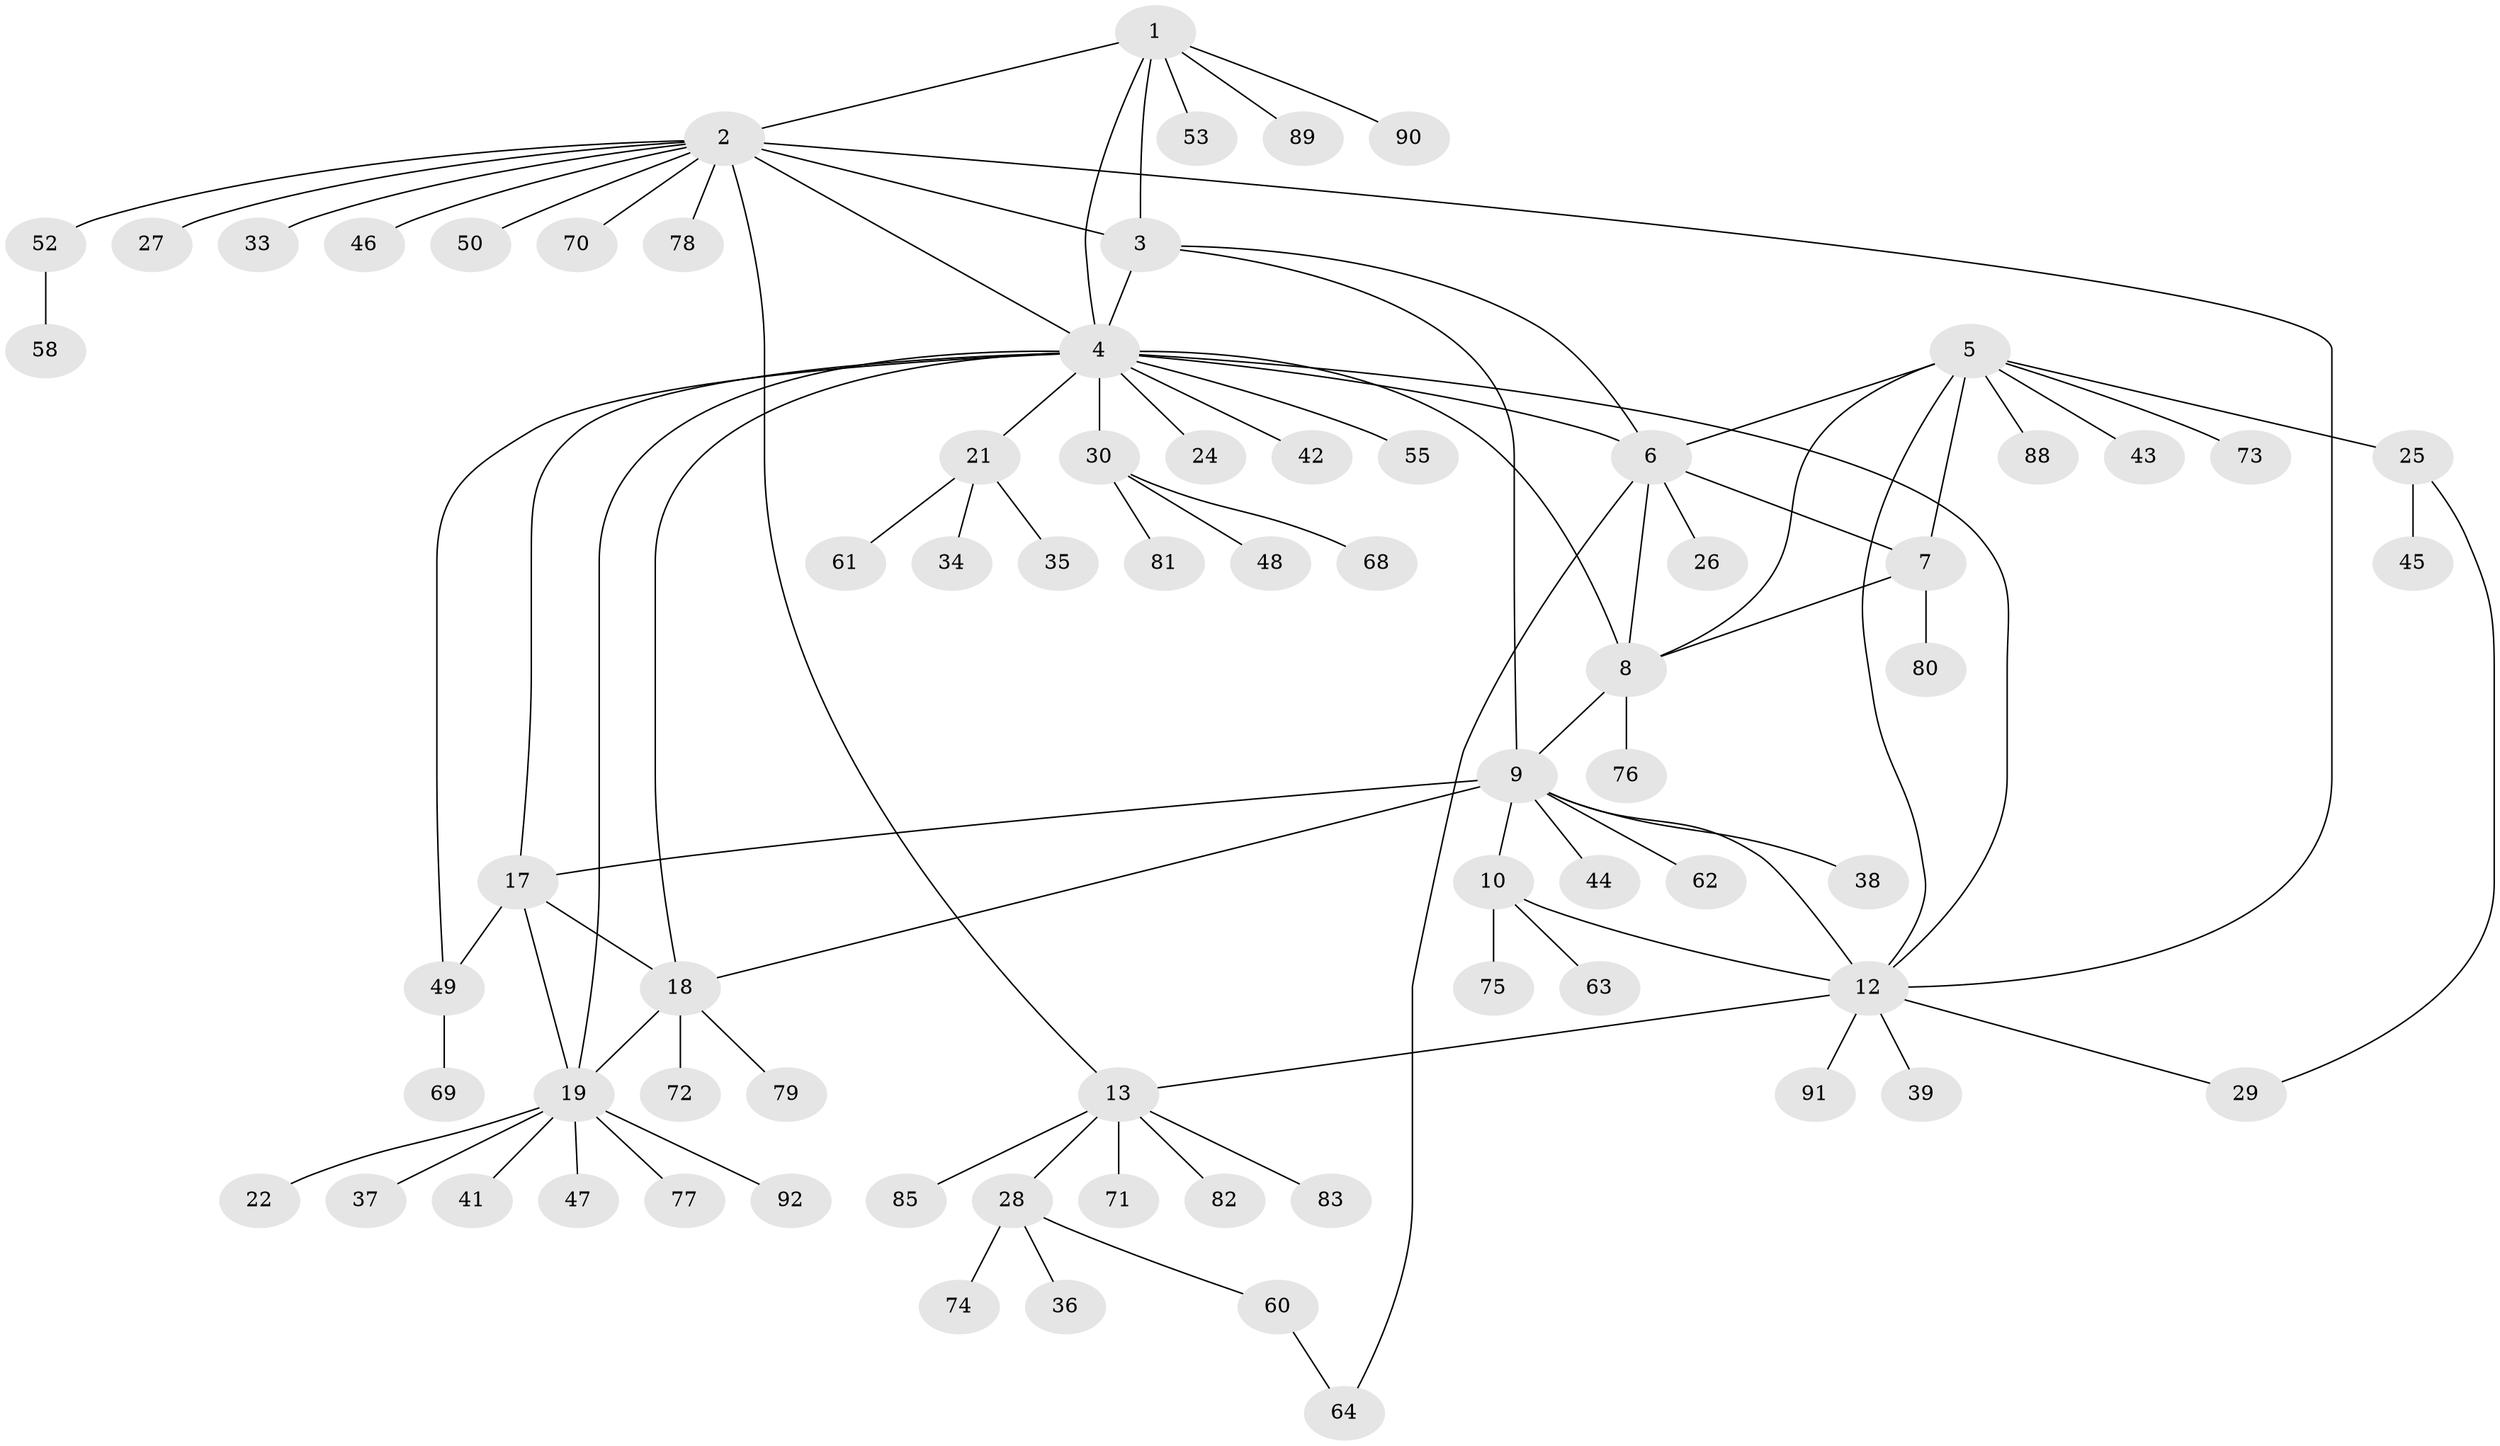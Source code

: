 // Generated by graph-tools (version 1.1) at 2025/24/03/03/25 07:24:11]
// undirected, 72 vertices, 93 edges
graph export_dot {
graph [start="1"]
  node [color=gray90,style=filled];
  1 [super="+93"];
  2 [super="+15"];
  3 [super="+66"];
  4 [super="+20"];
  5 [super="+23"];
  6 [super="+67"];
  7 [super="+54"];
  8 [super="+51"];
  9 [super="+32"];
  10 [super="+11"];
  12 [super="+16"];
  13 [super="+14"];
  17 [super="+65"];
  18;
  19 [super="+84"];
  21 [super="+40"];
  22;
  24;
  25;
  26;
  27;
  28 [super="+57"];
  29;
  30 [super="+31"];
  33;
  34;
  35;
  36;
  37;
  38;
  39;
  41 [super="+59"];
  42;
  43;
  44 [super="+87"];
  45;
  46;
  47;
  48;
  49 [super="+56"];
  50;
  52;
  53;
  55;
  58;
  60 [super="+86"];
  61;
  62;
  63;
  64;
  68;
  69;
  70;
  71;
  72;
  73;
  74;
  75;
  76;
  77;
  78;
  79;
  80;
  81;
  82;
  83;
  85;
  88;
  89;
  90;
  91;
  92;
  1 -- 2;
  1 -- 3;
  1 -- 4;
  1 -- 53;
  1 -- 89;
  1 -- 90;
  2 -- 3;
  2 -- 4;
  2 -- 12 [weight=2];
  2 -- 27;
  2 -- 33;
  2 -- 46;
  2 -- 78;
  2 -- 50;
  2 -- 52;
  2 -- 70;
  2 -- 13 [weight=2];
  3 -- 4;
  3 -- 6;
  3 -- 9;
  4 -- 21;
  4 -- 30;
  4 -- 49;
  4 -- 8;
  4 -- 6;
  4 -- 42;
  4 -- 12;
  4 -- 17;
  4 -- 18;
  4 -- 19;
  4 -- 55;
  4 -- 24;
  5 -- 6;
  5 -- 7;
  5 -- 8;
  5 -- 25;
  5 -- 43;
  5 -- 73;
  5 -- 88;
  5 -- 12;
  6 -- 7;
  6 -- 8;
  6 -- 26;
  6 -- 64;
  7 -- 8;
  7 -- 80;
  8 -- 9;
  8 -- 76;
  9 -- 10 [weight=2];
  9 -- 12;
  9 -- 17;
  9 -- 38;
  9 -- 44;
  9 -- 62;
  9 -- 18;
  10 -- 12 [weight=2];
  10 -- 75;
  10 -- 63;
  12 -- 29;
  12 -- 91;
  12 -- 39;
  12 -- 13 [weight=2];
  13 -- 28;
  13 -- 71;
  13 -- 82;
  13 -- 83;
  13 -- 85;
  17 -- 18;
  17 -- 19;
  17 -- 49;
  18 -- 19;
  18 -- 72;
  18 -- 79;
  19 -- 22;
  19 -- 37;
  19 -- 41;
  19 -- 47;
  19 -- 77;
  19 -- 92;
  21 -- 34;
  21 -- 35;
  21 -- 61;
  25 -- 29;
  25 -- 45;
  28 -- 36;
  28 -- 60;
  28 -- 74;
  30 -- 48;
  30 -- 68;
  30 -- 81;
  49 -- 69;
  52 -- 58;
  60 -- 64;
}
